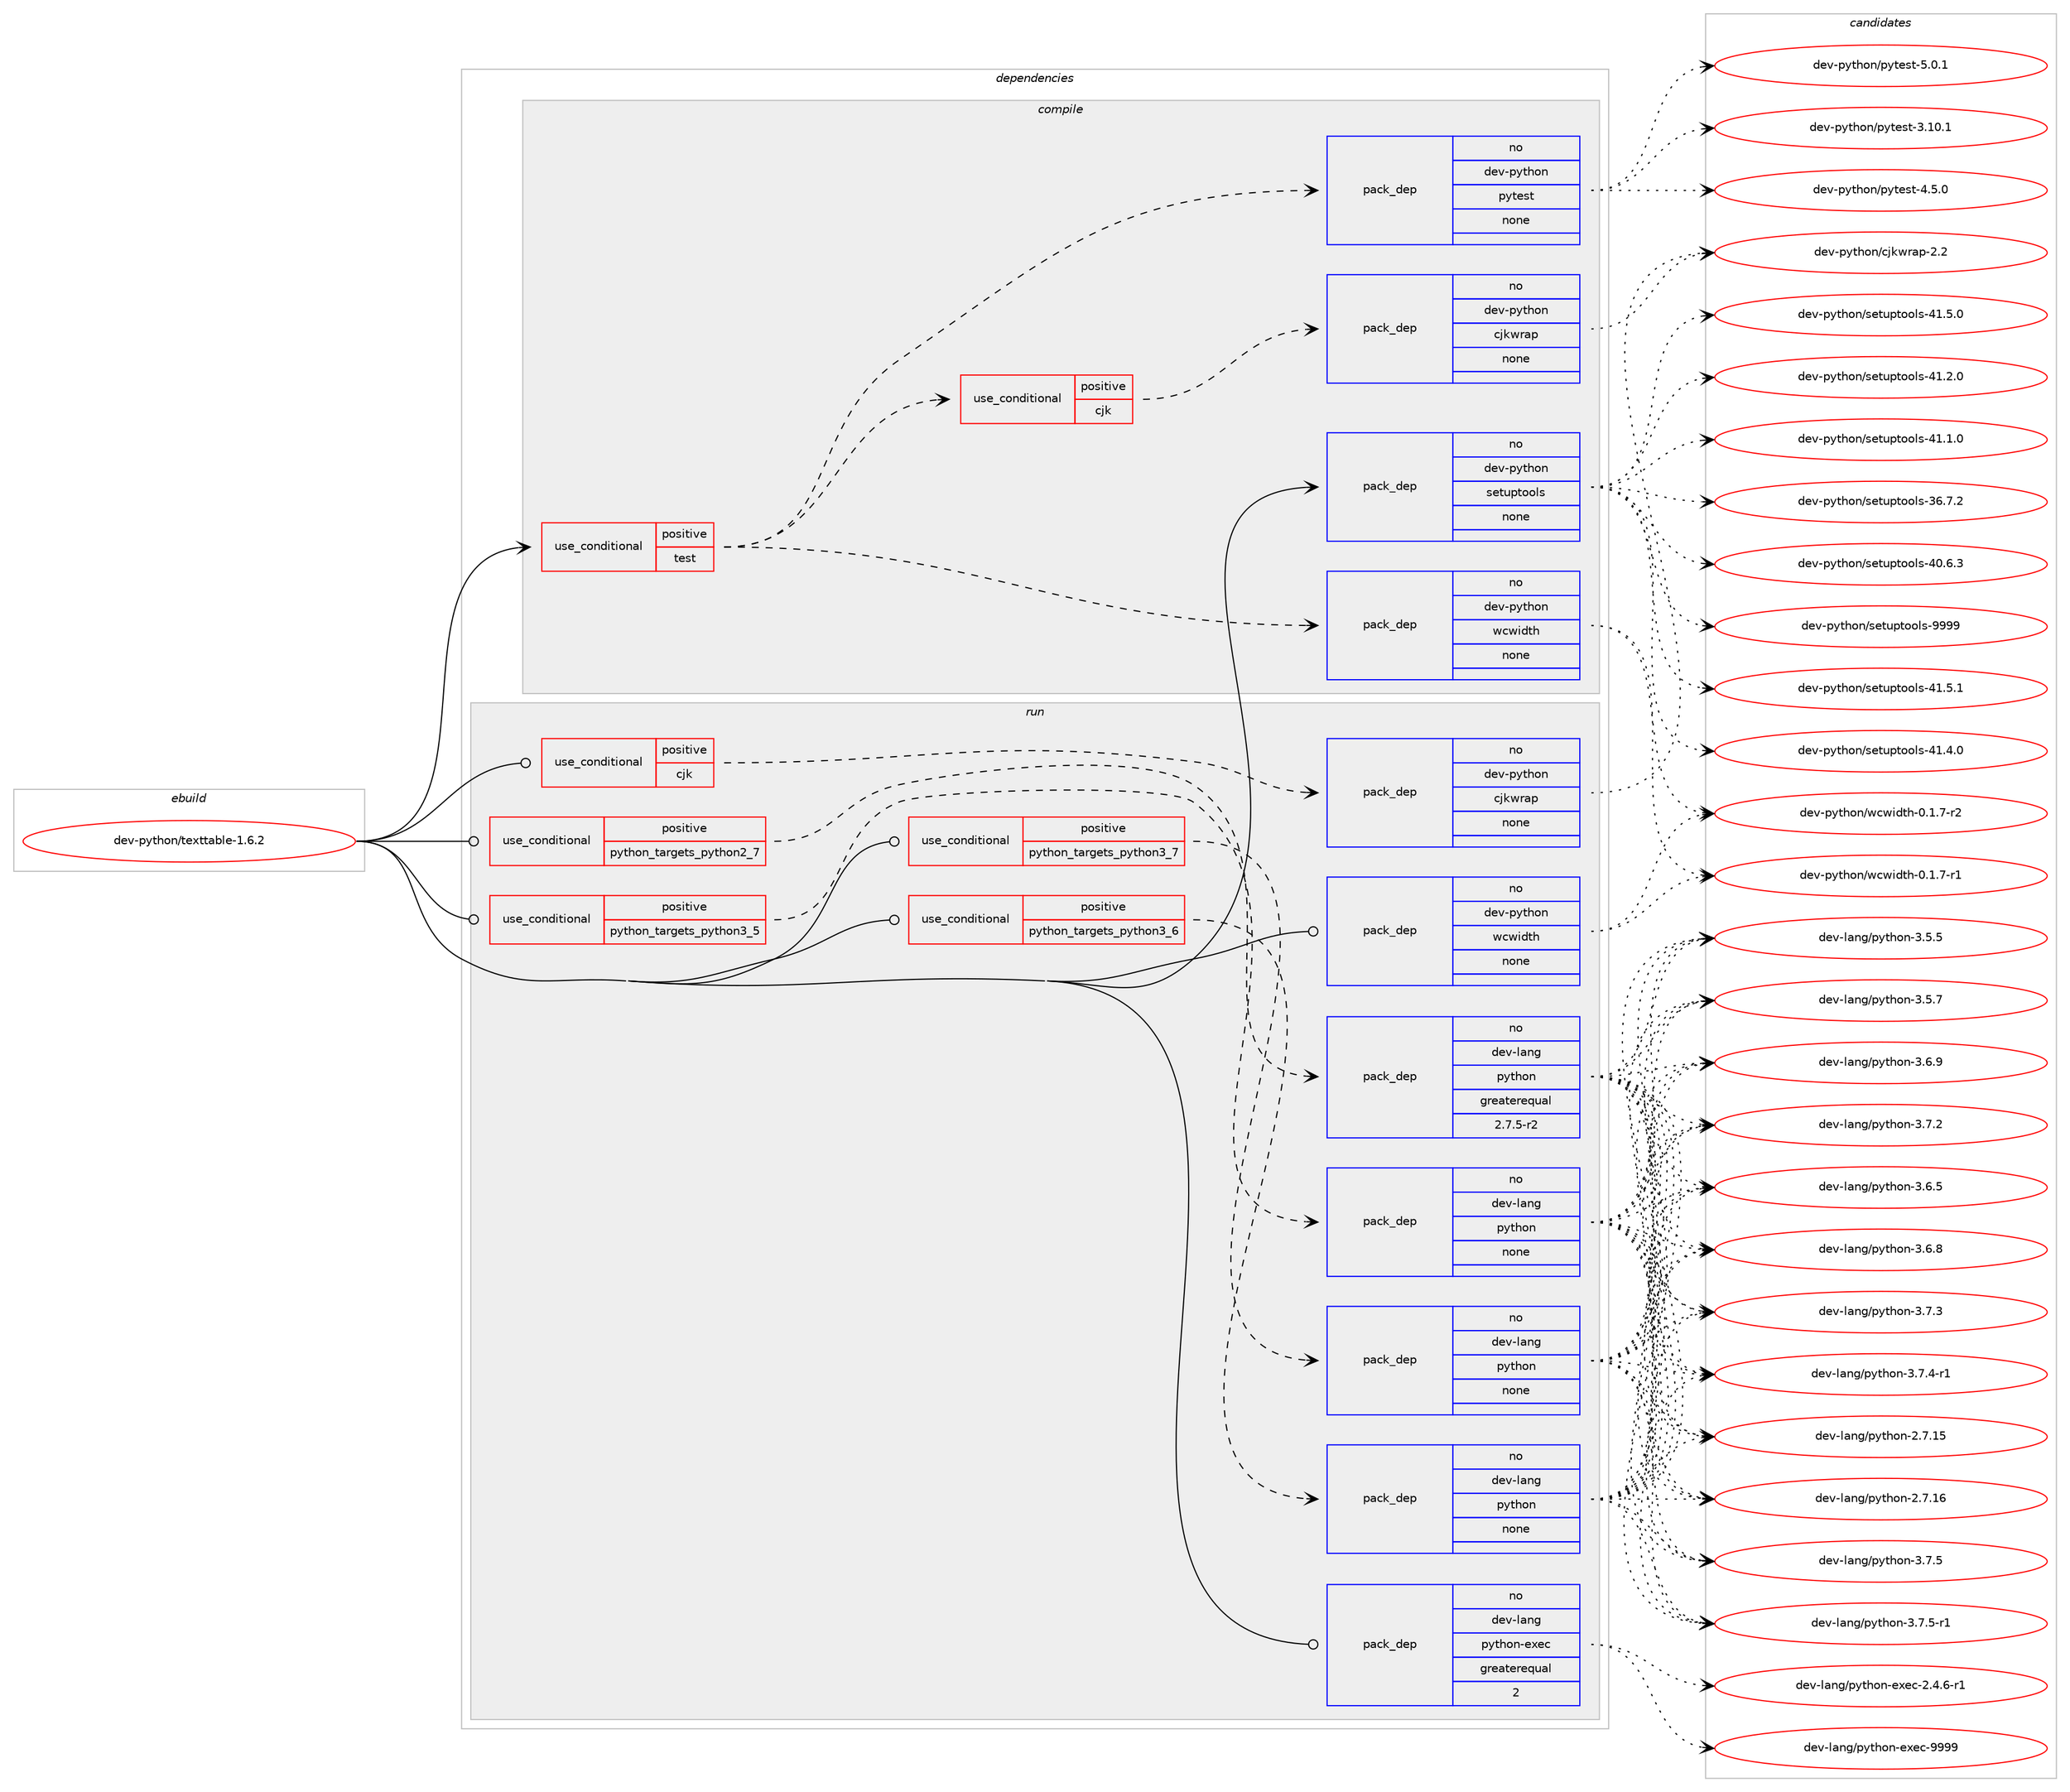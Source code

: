 digraph prolog {

# *************
# Graph options
# *************

newrank=true;
concentrate=true;
compound=true;
graph [rankdir=LR,fontname=Helvetica,fontsize=10,ranksep=1.5];#, ranksep=2.5, nodesep=0.2];
edge  [arrowhead=vee];
node  [fontname=Helvetica,fontsize=10];

# **********
# The ebuild
# **********

subgraph cluster_leftcol {
color=gray;
rank=same;
label=<<i>ebuild</i>>;
id [label="dev-python/texttable-1.6.2", color=red, width=4, href="../dev-python/texttable-1.6.2.svg"];
}

# ****************
# The dependencies
# ****************

subgraph cluster_midcol {
color=gray;
label=<<i>dependencies</i>>;
subgraph cluster_compile {
fillcolor="#eeeeee";
style=filled;
label=<<i>compile</i>>;
subgraph cond150449 {
dependency640672 [label=<<TABLE BORDER="0" CELLBORDER="1" CELLSPACING="0" CELLPADDING="4"><TR><TD ROWSPAN="3" CELLPADDING="10">use_conditional</TD></TR><TR><TD>positive</TD></TR><TR><TD>test</TD></TR></TABLE>>, shape=none, color=red];
subgraph pack478341 {
dependency640673 [label=<<TABLE BORDER="0" CELLBORDER="1" CELLSPACING="0" CELLPADDING="4" WIDTH="220"><TR><TD ROWSPAN="6" CELLPADDING="30">pack_dep</TD></TR><TR><TD WIDTH="110">no</TD></TR><TR><TD>dev-python</TD></TR><TR><TD>pytest</TD></TR><TR><TD>none</TD></TR><TR><TD></TD></TR></TABLE>>, shape=none, color=blue];
}
dependency640672:e -> dependency640673:w [weight=20,style="dashed",arrowhead="vee"];
subgraph pack478342 {
dependency640674 [label=<<TABLE BORDER="0" CELLBORDER="1" CELLSPACING="0" CELLPADDING="4" WIDTH="220"><TR><TD ROWSPAN="6" CELLPADDING="30">pack_dep</TD></TR><TR><TD WIDTH="110">no</TD></TR><TR><TD>dev-python</TD></TR><TR><TD>wcwidth</TD></TR><TR><TD>none</TD></TR><TR><TD></TD></TR></TABLE>>, shape=none, color=blue];
}
dependency640672:e -> dependency640674:w [weight=20,style="dashed",arrowhead="vee"];
subgraph cond150450 {
dependency640675 [label=<<TABLE BORDER="0" CELLBORDER="1" CELLSPACING="0" CELLPADDING="4"><TR><TD ROWSPAN="3" CELLPADDING="10">use_conditional</TD></TR><TR><TD>positive</TD></TR><TR><TD>cjk</TD></TR></TABLE>>, shape=none, color=red];
subgraph pack478343 {
dependency640676 [label=<<TABLE BORDER="0" CELLBORDER="1" CELLSPACING="0" CELLPADDING="4" WIDTH="220"><TR><TD ROWSPAN="6" CELLPADDING="30">pack_dep</TD></TR><TR><TD WIDTH="110">no</TD></TR><TR><TD>dev-python</TD></TR><TR><TD>cjkwrap</TD></TR><TR><TD>none</TD></TR><TR><TD></TD></TR></TABLE>>, shape=none, color=blue];
}
dependency640675:e -> dependency640676:w [weight=20,style="dashed",arrowhead="vee"];
}
dependency640672:e -> dependency640675:w [weight=20,style="dashed",arrowhead="vee"];
}
id:e -> dependency640672:w [weight=20,style="solid",arrowhead="vee"];
subgraph pack478344 {
dependency640677 [label=<<TABLE BORDER="0" CELLBORDER="1" CELLSPACING="0" CELLPADDING="4" WIDTH="220"><TR><TD ROWSPAN="6" CELLPADDING="30">pack_dep</TD></TR><TR><TD WIDTH="110">no</TD></TR><TR><TD>dev-python</TD></TR><TR><TD>setuptools</TD></TR><TR><TD>none</TD></TR><TR><TD></TD></TR></TABLE>>, shape=none, color=blue];
}
id:e -> dependency640677:w [weight=20,style="solid",arrowhead="vee"];
}
subgraph cluster_compileandrun {
fillcolor="#eeeeee";
style=filled;
label=<<i>compile and run</i>>;
}
subgraph cluster_run {
fillcolor="#eeeeee";
style=filled;
label=<<i>run</i>>;
subgraph cond150451 {
dependency640678 [label=<<TABLE BORDER="0" CELLBORDER="1" CELLSPACING="0" CELLPADDING="4"><TR><TD ROWSPAN="3" CELLPADDING="10">use_conditional</TD></TR><TR><TD>positive</TD></TR><TR><TD>cjk</TD></TR></TABLE>>, shape=none, color=red];
subgraph pack478345 {
dependency640679 [label=<<TABLE BORDER="0" CELLBORDER="1" CELLSPACING="0" CELLPADDING="4" WIDTH="220"><TR><TD ROWSPAN="6" CELLPADDING="30">pack_dep</TD></TR><TR><TD WIDTH="110">no</TD></TR><TR><TD>dev-python</TD></TR><TR><TD>cjkwrap</TD></TR><TR><TD>none</TD></TR><TR><TD></TD></TR></TABLE>>, shape=none, color=blue];
}
dependency640678:e -> dependency640679:w [weight=20,style="dashed",arrowhead="vee"];
}
id:e -> dependency640678:w [weight=20,style="solid",arrowhead="odot"];
subgraph cond150452 {
dependency640680 [label=<<TABLE BORDER="0" CELLBORDER="1" CELLSPACING="0" CELLPADDING="4"><TR><TD ROWSPAN="3" CELLPADDING="10">use_conditional</TD></TR><TR><TD>positive</TD></TR><TR><TD>python_targets_python2_7</TD></TR></TABLE>>, shape=none, color=red];
subgraph pack478346 {
dependency640681 [label=<<TABLE BORDER="0" CELLBORDER="1" CELLSPACING="0" CELLPADDING="4" WIDTH="220"><TR><TD ROWSPAN="6" CELLPADDING="30">pack_dep</TD></TR><TR><TD WIDTH="110">no</TD></TR><TR><TD>dev-lang</TD></TR><TR><TD>python</TD></TR><TR><TD>greaterequal</TD></TR><TR><TD>2.7.5-r2</TD></TR></TABLE>>, shape=none, color=blue];
}
dependency640680:e -> dependency640681:w [weight=20,style="dashed",arrowhead="vee"];
}
id:e -> dependency640680:w [weight=20,style="solid",arrowhead="odot"];
subgraph cond150453 {
dependency640682 [label=<<TABLE BORDER="0" CELLBORDER="1" CELLSPACING="0" CELLPADDING="4"><TR><TD ROWSPAN="3" CELLPADDING="10">use_conditional</TD></TR><TR><TD>positive</TD></TR><TR><TD>python_targets_python3_5</TD></TR></TABLE>>, shape=none, color=red];
subgraph pack478347 {
dependency640683 [label=<<TABLE BORDER="0" CELLBORDER="1" CELLSPACING="0" CELLPADDING="4" WIDTH="220"><TR><TD ROWSPAN="6" CELLPADDING="30">pack_dep</TD></TR><TR><TD WIDTH="110">no</TD></TR><TR><TD>dev-lang</TD></TR><TR><TD>python</TD></TR><TR><TD>none</TD></TR><TR><TD></TD></TR></TABLE>>, shape=none, color=blue];
}
dependency640682:e -> dependency640683:w [weight=20,style="dashed",arrowhead="vee"];
}
id:e -> dependency640682:w [weight=20,style="solid",arrowhead="odot"];
subgraph cond150454 {
dependency640684 [label=<<TABLE BORDER="0" CELLBORDER="1" CELLSPACING="0" CELLPADDING="4"><TR><TD ROWSPAN="3" CELLPADDING="10">use_conditional</TD></TR><TR><TD>positive</TD></TR><TR><TD>python_targets_python3_6</TD></TR></TABLE>>, shape=none, color=red];
subgraph pack478348 {
dependency640685 [label=<<TABLE BORDER="0" CELLBORDER="1" CELLSPACING="0" CELLPADDING="4" WIDTH="220"><TR><TD ROWSPAN="6" CELLPADDING="30">pack_dep</TD></TR><TR><TD WIDTH="110">no</TD></TR><TR><TD>dev-lang</TD></TR><TR><TD>python</TD></TR><TR><TD>none</TD></TR><TR><TD></TD></TR></TABLE>>, shape=none, color=blue];
}
dependency640684:e -> dependency640685:w [weight=20,style="dashed",arrowhead="vee"];
}
id:e -> dependency640684:w [weight=20,style="solid",arrowhead="odot"];
subgraph cond150455 {
dependency640686 [label=<<TABLE BORDER="0" CELLBORDER="1" CELLSPACING="0" CELLPADDING="4"><TR><TD ROWSPAN="3" CELLPADDING="10">use_conditional</TD></TR><TR><TD>positive</TD></TR><TR><TD>python_targets_python3_7</TD></TR></TABLE>>, shape=none, color=red];
subgraph pack478349 {
dependency640687 [label=<<TABLE BORDER="0" CELLBORDER="1" CELLSPACING="0" CELLPADDING="4" WIDTH="220"><TR><TD ROWSPAN="6" CELLPADDING="30">pack_dep</TD></TR><TR><TD WIDTH="110">no</TD></TR><TR><TD>dev-lang</TD></TR><TR><TD>python</TD></TR><TR><TD>none</TD></TR><TR><TD></TD></TR></TABLE>>, shape=none, color=blue];
}
dependency640686:e -> dependency640687:w [weight=20,style="dashed",arrowhead="vee"];
}
id:e -> dependency640686:w [weight=20,style="solid",arrowhead="odot"];
subgraph pack478350 {
dependency640688 [label=<<TABLE BORDER="0" CELLBORDER="1" CELLSPACING="0" CELLPADDING="4" WIDTH="220"><TR><TD ROWSPAN="6" CELLPADDING="30">pack_dep</TD></TR><TR><TD WIDTH="110">no</TD></TR><TR><TD>dev-lang</TD></TR><TR><TD>python-exec</TD></TR><TR><TD>greaterequal</TD></TR><TR><TD>2</TD></TR></TABLE>>, shape=none, color=blue];
}
id:e -> dependency640688:w [weight=20,style="solid",arrowhead="odot"];
subgraph pack478351 {
dependency640689 [label=<<TABLE BORDER="0" CELLBORDER="1" CELLSPACING="0" CELLPADDING="4" WIDTH="220"><TR><TD ROWSPAN="6" CELLPADDING="30">pack_dep</TD></TR><TR><TD WIDTH="110">no</TD></TR><TR><TD>dev-python</TD></TR><TR><TD>wcwidth</TD></TR><TR><TD>none</TD></TR><TR><TD></TD></TR></TABLE>>, shape=none, color=blue];
}
id:e -> dependency640689:w [weight=20,style="solid",arrowhead="odot"];
}
}

# **************
# The candidates
# **************

subgraph cluster_choices {
rank=same;
color=gray;
label=<<i>candidates</i>>;

subgraph choice478341 {
color=black;
nodesep=1;
choice100101118451121211161041111104711212111610111511645514649484649 [label="dev-python/pytest-3.10.1", color=red, width=4,href="../dev-python/pytest-3.10.1.svg"];
choice1001011184511212111610411111047112121116101115116455246534648 [label="dev-python/pytest-4.5.0", color=red, width=4,href="../dev-python/pytest-4.5.0.svg"];
choice1001011184511212111610411111047112121116101115116455346484649 [label="dev-python/pytest-5.0.1", color=red, width=4,href="../dev-python/pytest-5.0.1.svg"];
dependency640673:e -> choice100101118451121211161041111104711212111610111511645514649484649:w [style=dotted,weight="100"];
dependency640673:e -> choice1001011184511212111610411111047112121116101115116455246534648:w [style=dotted,weight="100"];
dependency640673:e -> choice1001011184511212111610411111047112121116101115116455346484649:w [style=dotted,weight="100"];
}
subgraph choice478342 {
color=black;
nodesep=1;
choice1001011184511212111610411111047119991191051001161044548464946554511449 [label="dev-python/wcwidth-0.1.7-r1", color=red, width=4,href="../dev-python/wcwidth-0.1.7-r1.svg"];
choice1001011184511212111610411111047119991191051001161044548464946554511450 [label="dev-python/wcwidth-0.1.7-r2", color=red, width=4,href="../dev-python/wcwidth-0.1.7-r2.svg"];
dependency640674:e -> choice1001011184511212111610411111047119991191051001161044548464946554511449:w [style=dotted,weight="100"];
dependency640674:e -> choice1001011184511212111610411111047119991191051001161044548464946554511450:w [style=dotted,weight="100"];
}
subgraph choice478343 {
color=black;
nodesep=1;
choice1001011184511212111610411111047991061071191149711245504650 [label="dev-python/cjkwrap-2.2", color=red, width=4,href="../dev-python/cjkwrap-2.2.svg"];
dependency640676:e -> choice1001011184511212111610411111047991061071191149711245504650:w [style=dotted,weight="100"];
}
subgraph choice478344 {
color=black;
nodesep=1;
choice100101118451121211161041111104711510111611711211611111110811545515446554650 [label="dev-python/setuptools-36.7.2", color=red, width=4,href="../dev-python/setuptools-36.7.2.svg"];
choice100101118451121211161041111104711510111611711211611111110811545524846544651 [label="dev-python/setuptools-40.6.3", color=red, width=4,href="../dev-python/setuptools-40.6.3.svg"];
choice100101118451121211161041111104711510111611711211611111110811545524946494648 [label="dev-python/setuptools-41.1.0", color=red, width=4,href="../dev-python/setuptools-41.1.0.svg"];
choice100101118451121211161041111104711510111611711211611111110811545524946504648 [label="dev-python/setuptools-41.2.0", color=red, width=4,href="../dev-python/setuptools-41.2.0.svg"];
choice100101118451121211161041111104711510111611711211611111110811545524946524648 [label="dev-python/setuptools-41.4.0", color=red, width=4,href="../dev-python/setuptools-41.4.0.svg"];
choice100101118451121211161041111104711510111611711211611111110811545524946534648 [label="dev-python/setuptools-41.5.0", color=red, width=4,href="../dev-python/setuptools-41.5.0.svg"];
choice100101118451121211161041111104711510111611711211611111110811545524946534649 [label="dev-python/setuptools-41.5.1", color=red, width=4,href="../dev-python/setuptools-41.5.1.svg"];
choice10010111845112121116104111110471151011161171121161111111081154557575757 [label="dev-python/setuptools-9999", color=red, width=4,href="../dev-python/setuptools-9999.svg"];
dependency640677:e -> choice100101118451121211161041111104711510111611711211611111110811545515446554650:w [style=dotted,weight="100"];
dependency640677:e -> choice100101118451121211161041111104711510111611711211611111110811545524846544651:w [style=dotted,weight="100"];
dependency640677:e -> choice100101118451121211161041111104711510111611711211611111110811545524946494648:w [style=dotted,weight="100"];
dependency640677:e -> choice100101118451121211161041111104711510111611711211611111110811545524946504648:w [style=dotted,weight="100"];
dependency640677:e -> choice100101118451121211161041111104711510111611711211611111110811545524946524648:w [style=dotted,weight="100"];
dependency640677:e -> choice100101118451121211161041111104711510111611711211611111110811545524946534648:w [style=dotted,weight="100"];
dependency640677:e -> choice100101118451121211161041111104711510111611711211611111110811545524946534649:w [style=dotted,weight="100"];
dependency640677:e -> choice10010111845112121116104111110471151011161171121161111111081154557575757:w [style=dotted,weight="100"];
}
subgraph choice478345 {
color=black;
nodesep=1;
choice1001011184511212111610411111047991061071191149711245504650 [label="dev-python/cjkwrap-2.2", color=red, width=4,href="../dev-python/cjkwrap-2.2.svg"];
dependency640679:e -> choice1001011184511212111610411111047991061071191149711245504650:w [style=dotted,weight="100"];
}
subgraph choice478346 {
color=black;
nodesep=1;
choice10010111845108971101034711212111610411111045504655464953 [label="dev-lang/python-2.7.15", color=red, width=4,href="../dev-lang/python-2.7.15.svg"];
choice10010111845108971101034711212111610411111045504655464954 [label="dev-lang/python-2.7.16", color=red, width=4,href="../dev-lang/python-2.7.16.svg"];
choice100101118451089711010347112121116104111110455146534653 [label="dev-lang/python-3.5.5", color=red, width=4,href="../dev-lang/python-3.5.5.svg"];
choice100101118451089711010347112121116104111110455146534655 [label="dev-lang/python-3.5.7", color=red, width=4,href="../dev-lang/python-3.5.7.svg"];
choice100101118451089711010347112121116104111110455146544653 [label="dev-lang/python-3.6.5", color=red, width=4,href="../dev-lang/python-3.6.5.svg"];
choice100101118451089711010347112121116104111110455146544656 [label="dev-lang/python-3.6.8", color=red, width=4,href="../dev-lang/python-3.6.8.svg"];
choice100101118451089711010347112121116104111110455146544657 [label="dev-lang/python-3.6.9", color=red, width=4,href="../dev-lang/python-3.6.9.svg"];
choice100101118451089711010347112121116104111110455146554650 [label="dev-lang/python-3.7.2", color=red, width=4,href="../dev-lang/python-3.7.2.svg"];
choice100101118451089711010347112121116104111110455146554651 [label="dev-lang/python-3.7.3", color=red, width=4,href="../dev-lang/python-3.7.3.svg"];
choice1001011184510897110103471121211161041111104551465546524511449 [label="dev-lang/python-3.7.4-r1", color=red, width=4,href="../dev-lang/python-3.7.4-r1.svg"];
choice100101118451089711010347112121116104111110455146554653 [label="dev-lang/python-3.7.5", color=red, width=4,href="../dev-lang/python-3.7.5.svg"];
choice1001011184510897110103471121211161041111104551465546534511449 [label="dev-lang/python-3.7.5-r1", color=red, width=4,href="../dev-lang/python-3.7.5-r1.svg"];
dependency640681:e -> choice10010111845108971101034711212111610411111045504655464953:w [style=dotted,weight="100"];
dependency640681:e -> choice10010111845108971101034711212111610411111045504655464954:w [style=dotted,weight="100"];
dependency640681:e -> choice100101118451089711010347112121116104111110455146534653:w [style=dotted,weight="100"];
dependency640681:e -> choice100101118451089711010347112121116104111110455146534655:w [style=dotted,weight="100"];
dependency640681:e -> choice100101118451089711010347112121116104111110455146544653:w [style=dotted,weight="100"];
dependency640681:e -> choice100101118451089711010347112121116104111110455146544656:w [style=dotted,weight="100"];
dependency640681:e -> choice100101118451089711010347112121116104111110455146544657:w [style=dotted,weight="100"];
dependency640681:e -> choice100101118451089711010347112121116104111110455146554650:w [style=dotted,weight="100"];
dependency640681:e -> choice100101118451089711010347112121116104111110455146554651:w [style=dotted,weight="100"];
dependency640681:e -> choice1001011184510897110103471121211161041111104551465546524511449:w [style=dotted,weight="100"];
dependency640681:e -> choice100101118451089711010347112121116104111110455146554653:w [style=dotted,weight="100"];
dependency640681:e -> choice1001011184510897110103471121211161041111104551465546534511449:w [style=dotted,weight="100"];
}
subgraph choice478347 {
color=black;
nodesep=1;
choice10010111845108971101034711212111610411111045504655464953 [label="dev-lang/python-2.7.15", color=red, width=4,href="../dev-lang/python-2.7.15.svg"];
choice10010111845108971101034711212111610411111045504655464954 [label="dev-lang/python-2.7.16", color=red, width=4,href="../dev-lang/python-2.7.16.svg"];
choice100101118451089711010347112121116104111110455146534653 [label="dev-lang/python-3.5.5", color=red, width=4,href="../dev-lang/python-3.5.5.svg"];
choice100101118451089711010347112121116104111110455146534655 [label="dev-lang/python-3.5.7", color=red, width=4,href="../dev-lang/python-3.5.7.svg"];
choice100101118451089711010347112121116104111110455146544653 [label="dev-lang/python-3.6.5", color=red, width=4,href="../dev-lang/python-3.6.5.svg"];
choice100101118451089711010347112121116104111110455146544656 [label="dev-lang/python-3.6.8", color=red, width=4,href="../dev-lang/python-3.6.8.svg"];
choice100101118451089711010347112121116104111110455146544657 [label="dev-lang/python-3.6.9", color=red, width=4,href="../dev-lang/python-3.6.9.svg"];
choice100101118451089711010347112121116104111110455146554650 [label="dev-lang/python-3.7.2", color=red, width=4,href="../dev-lang/python-3.7.2.svg"];
choice100101118451089711010347112121116104111110455146554651 [label="dev-lang/python-3.7.3", color=red, width=4,href="../dev-lang/python-3.7.3.svg"];
choice1001011184510897110103471121211161041111104551465546524511449 [label="dev-lang/python-3.7.4-r1", color=red, width=4,href="../dev-lang/python-3.7.4-r1.svg"];
choice100101118451089711010347112121116104111110455146554653 [label="dev-lang/python-3.7.5", color=red, width=4,href="../dev-lang/python-3.7.5.svg"];
choice1001011184510897110103471121211161041111104551465546534511449 [label="dev-lang/python-3.7.5-r1", color=red, width=4,href="../dev-lang/python-3.7.5-r1.svg"];
dependency640683:e -> choice10010111845108971101034711212111610411111045504655464953:w [style=dotted,weight="100"];
dependency640683:e -> choice10010111845108971101034711212111610411111045504655464954:w [style=dotted,weight="100"];
dependency640683:e -> choice100101118451089711010347112121116104111110455146534653:w [style=dotted,weight="100"];
dependency640683:e -> choice100101118451089711010347112121116104111110455146534655:w [style=dotted,weight="100"];
dependency640683:e -> choice100101118451089711010347112121116104111110455146544653:w [style=dotted,weight="100"];
dependency640683:e -> choice100101118451089711010347112121116104111110455146544656:w [style=dotted,weight="100"];
dependency640683:e -> choice100101118451089711010347112121116104111110455146544657:w [style=dotted,weight="100"];
dependency640683:e -> choice100101118451089711010347112121116104111110455146554650:w [style=dotted,weight="100"];
dependency640683:e -> choice100101118451089711010347112121116104111110455146554651:w [style=dotted,weight="100"];
dependency640683:e -> choice1001011184510897110103471121211161041111104551465546524511449:w [style=dotted,weight="100"];
dependency640683:e -> choice100101118451089711010347112121116104111110455146554653:w [style=dotted,weight="100"];
dependency640683:e -> choice1001011184510897110103471121211161041111104551465546534511449:w [style=dotted,weight="100"];
}
subgraph choice478348 {
color=black;
nodesep=1;
choice10010111845108971101034711212111610411111045504655464953 [label="dev-lang/python-2.7.15", color=red, width=4,href="../dev-lang/python-2.7.15.svg"];
choice10010111845108971101034711212111610411111045504655464954 [label="dev-lang/python-2.7.16", color=red, width=4,href="../dev-lang/python-2.7.16.svg"];
choice100101118451089711010347112121116104111110455146534653 [label="dev-lang/python-3.5.5", color=red, width=4,href="../dev-lang/python-3.5.5.svg"];
choice100101118451089711010347112121116104111110455146534655 [label="dev-lang/python-3.5.7", color=red, width=4,href="../dev-lang/python-3.5.7.svg"];
choice100101118451089711010347112121116104111110455146544653 [label="dev-lang/python-3.6.5", color=red, width=4,href="../dev-lang/python-3.6.5.svg"];
choice100101118451089711010347112121116104111110455146544656 [label="dev-lang/python-3.6.8", color=red, width=4,href="../dev-lang/python-3.6.8.svg"];
choice100101118451089711010347112121116104111110455146544657 [label="dev-lang/python-3.6.9", color=red, width=4,href="../dev-lang/python-3.6.9.svg"];
choice100101118451089711010347112121116104111110455146554650 [label="dev-lang/python-3.7.2", color=red, width=4,href="../dev-lang/python-3.7.2.svg"];
choice100101118451089711010347112121116104111110455146554651 [label="dev-lang/python-3.7.3", color=red, width=4,href="../dev-lang/python-3.7.3.svg"];
choice1001011184510897110103471121211161041111104551465546524511449 [label="dev-lang/python-3.7.4-r1", color=red, width=4,href="../dev-lang/python-3.7.4-r1.svg"];
choice100101118451089711010347112121116104111110455146554653 [label="dev-lang/python-3.7.5", color=red, width=4,href="../dev-lang/python-3.7.5.svg"];
choice1001011184510897110103471121211161041111104551465546534511449 [label="dev-lang/python-3.7.5-r1", color=red, width=4,href="../dev-lang/python-3.7.5-r1.svg"];
dependency640685:e -> choice10010111845108971101034711212111610411111045504655464953:w [style=dotted,weight="100"];
dependency640685:e -> choice10010111845108971101034711212111610411111045504655464954:w [style=dotted,weight="100"];
dependency640685:e -> choice100101118451089711010347112121116104111110455146534653:w [style=dotted,weight="100"];
dependency640685:e -> choice100101118451089711010347112121116104111110455146534655:w [style=dotted,weight="100"];
dependency640685:e -> choice100101118451089711010347112121116104111110455146544653:w [style=dotted,weight="100"];
dependency640685:e -> choice100101118451089711010347112121116104111110455146544656:w [style=dotted,weight="100"];
dependency640685:e -> choice100101118451089711010347112121116104111110455146544657:w [style=dotted,weight="100"];
dependency640685:e -> choice100101118451089711010347112121116104111110455146554650:w [style=dotted,weight="100"];
dependency640685:e -> choice100101118451089711010347112121116104111110455146554651:w [style=dotted,weight="100"];
dependency640685:e -> choice1001011184510897110103471121211161041111104551465546524511449:w [style=dotted,weight="100"];
dependency640685:e -> choice100101118451089711010347112121116104111110455146554653:w [style=dotted,weight="100"];
dependency640685:e -> choice1001011184510897110103471121211161041111104551465546534511449:w [style=dotted,weight="100"];
}
subgraph choice478349 {
color=black;
nodesep=1;
choice10010111845108971101034711212111610411111045504655464953 [label="dev-lang/python-2.7.15", color=red, width=4,href="../dev-lang/python-2.7.15.svg"];
choice10010111845108971101034711212111610411111045504655464954 [label="dev-lang/python-2.7.16", color=red, width=4,href="../dev-lang/python-2.7.16.svg"];
choice100101118451089711010347112121116104111110455146534653 [label="dev-lang/python-3.5.5", color=red, width=4,href="../dev-lang/python-3.5.5.svg"];
choice100101118451089711010347112121116104111110455146534655 [label="dev-lang/python-3.5.7", color=red, width=4,href="../dev-lang/python-3.5.7.svg"];
choice100101118451089711010347112121116104111110455146544653 [label="dev-lang/python-3.6.5", color=red, width=4,href="../dev-lang/python-3.6.5.svg"];
choice100101118451089711010347112121116104111110455146544656 [label="dev-lang/python-3.6.8", color=red, width=4,href="../dev-lang/python-3.6.8.svg"];
choice100101118451089711010347112121116104111110455146544657 [label="dev-lang/python-3.6.9", color=red, width=4,href="../dev-lang/python-3.6.9.svg"];
choice100101118451089711010347112121116104111110455146554650 [label="dev-lang/python-3.7.2", color=red, width=4,href="../dev-lang/python-3.7.2.svg"];
choice100101118451089711010347112121116104111110455146554651 [label="dev-lang/python-3.7.3", color=red, width=4,href="../dev-lang/python-3.7.3.svg"];
choice1001011184510897110103471121211161041111104551465546524511449 [label="dev-lang/python-3.7.4-r1", color=red, width=4,href="../dev-lang/python-3.7.4-r1.svg"];
choice100101118451089711010347112121116104111110455146554653 [label="dev-lang/python-3.7.5", color=red, width=4,href="../dev-lang/python-3.7.5.svg"];
choice1001011184510897110103471121211161041111104551465546534511449 [label="dev-lang/python-3.7.5-r1", color=red, width=4,href="../dev-lang/python-3.7.5-r1.svg"];
dependency640687:e -> choice10010111845108971101034711212111610411111045504655464953:w [style=dotted,weight="100"];
dependency640687:e -> choice10010111845108971101034711212111610411111045504655464954:w [style=dotted,weight="100"];
dependency640687:e -> choice100101118451089711010347112121116104111110455146534653:w [style=dotted,weight="100"];
dependency640687:e -> choice100101118451089711010347112121116104111110455146534655:w [style=dotted,weight="100"];
dependency640687:e -> choice100101118451089711010347112121116104111110455146544653:w [style=dotted,weight="100"];
dependency640687:e -> choice100101118451089711010347112121116104111110455146544656:w [style=dotted,weight="100"];
dependency640687:e -> choice100101118451089711010347112121116104111110455146544657:w [style=dotted,weight="100"];
dependency640687:e -> choice100101118451089711010347112121116104111110455146554650:w [style=dotted,weight="100"];
dependency640687:e -> choice100101118451089711010347112121116104111110455146554651:w [style=dotted,weight="100"];
dependency640687:e -> choice1001011184510897110103471121211161041111104551465546524511449:w [style=dotted,weight="100"];
dependency640687:e -> choice100101118451089711010347112121116104111110455146554653:w [style=dotted,weight="100"];
dependency640687:e -> choice1001011184510897110103471121211161041111104551465546534511449:w [style=dotted,weight="100"];
}
subgraph choice478350 {
color=black;
nodesep=1;
choice10010111845108971101034711212111610411111045101120101994550465246544511449 [label="dev-lang/python-exec-2.4.6-r1", color=red, width=4,href="../dev-lang/python-exec-2.4.6-r1.svg"];
choice10010111845108971101034711212111610411111045101120101994557575757 [label="dev-lang/python-exec-9999", color=red, width=4,href="../dev-lang/python-exec-9999.svg"];
dependency640688:e -> choice10010111845108971101034711212111610411111045101120101994550465246544511449:w [style=dotted,weight="100"];
dependency640688:e -> choice10010111845108971101034711212111610411111045101120101994557575757:w [style=dotted,weight="100"];
}
subgraph choice478351 {
color=black;
nodesep=1;
choice1001011184511212111610411111047119991191051001161044548464946554511449 [label="dev-python/wcwidth-0.1.7-r1", color=red, width=4,href="../dev-python/wcwidth-0.1.7-r1.svg"];
choice1001011184511212111610411111047119991191051001161044548464946554511450 [label="dev-python/wcwidth-0.1.7-r2", color=red, width=4,href="../dev-python/wcwidth-0.1.7-r2.svg"];
dependency640689:e -> choice1001011184511212111610411111047119991191051001161044548464946554511449:w [style=dotted,weight="100"];
dependency640689:e -> choice1001011184511212111610411111047119991191051001161044548464946554511450:w [style=dotted,weight="100"];
}
}

}
